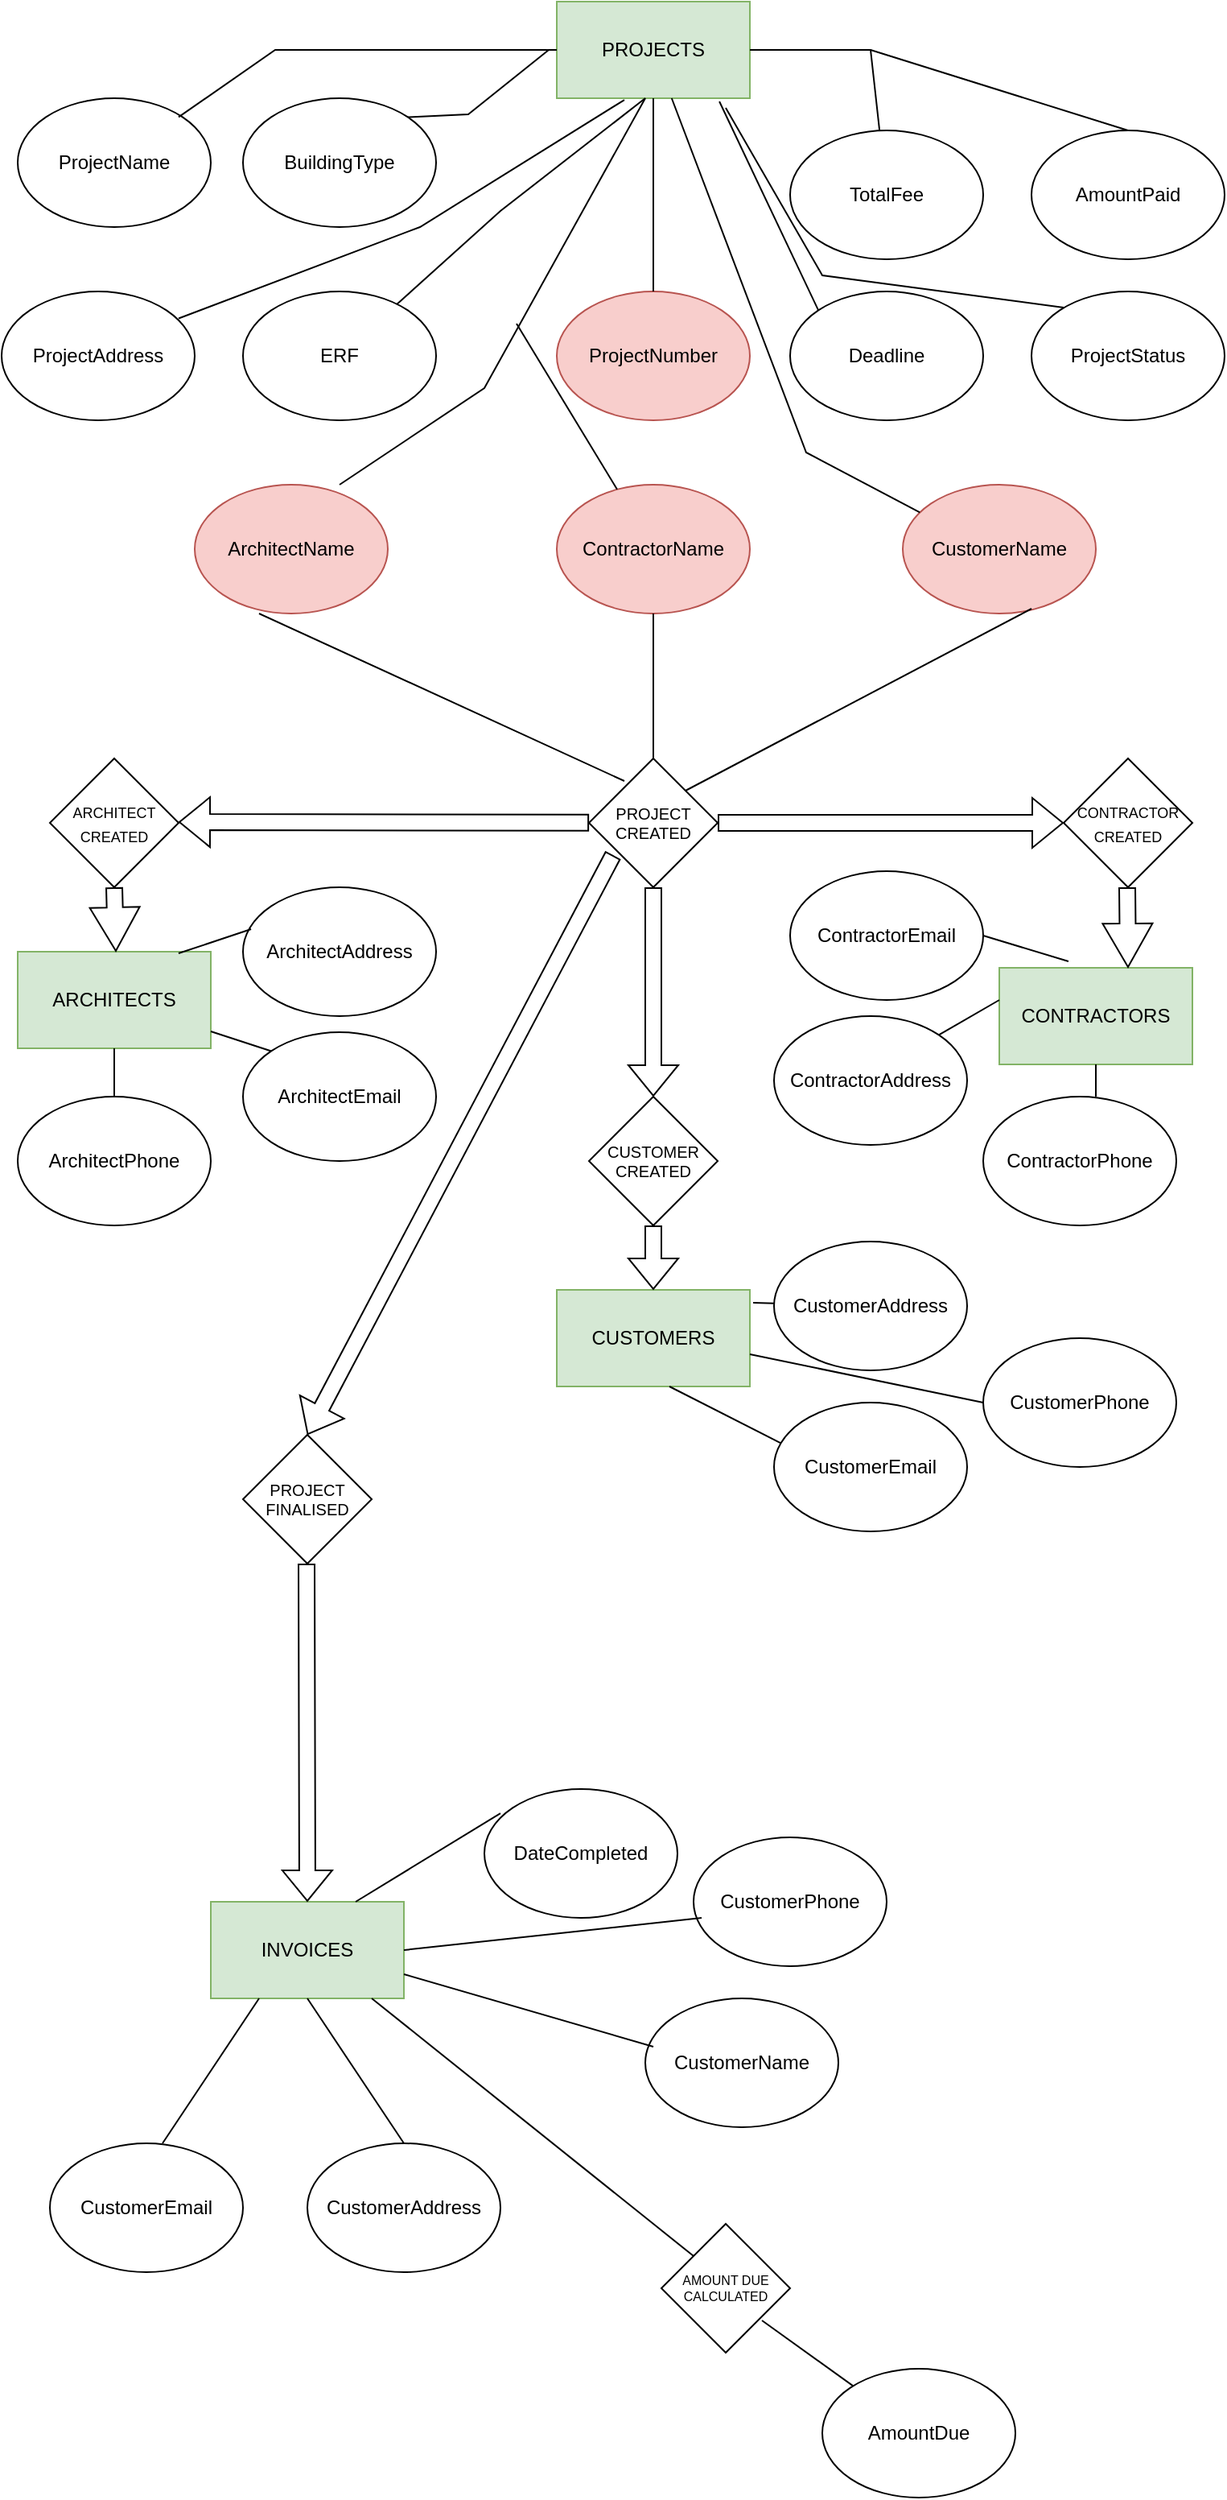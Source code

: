 <mxfile version="15.5.9" type="device"><diagram id="WtKDrTIvGJeNFZKfulib" name="Page-1"><mxGraphModel dx="1422" dy="762" grid="1" gridSize="10" guides="1" tooltips="1" connect="1" arrows="1" fold="1" page="1" pageScale="1" pageWidth="850" pageHeight="1100" math="0" shadow="0"><root><mxCell id="0"/><mxCell id="1" parent="0"/><mxCell id="gWir5QghFlfyEbVjir_T-1" value="PROJECTS" style="rounded=0;whiteSpace=wrap;html=1;fillColor=#d5e8d4;strokeColor=#82b366;" vertex="1" parent="1"><mxGeometry x="365" y="80" width="120" height="60" as="geometry"/></mxCell><mxCell id="gWir5QghFlfyEbVjir_T-2" value="ProjectNumber" style="ellipse;whiteSpace=wrap;html=1;fillColor=#f8cecc;strokeColor=#b85450;" vertex="1" parent="1"><mxGeometry x="365" y="260" width="120" height="80" as="geometry"/></mxCell><mxCell id="gWir5QghFlfyEbVjir_T-3" value="ProjectAddress" style="ellipse;whiteSpace=wrap;html=1;" vertex="1" parent="1"><mxGeometry x="20" y="260" width="120" height="80" as="geometry"/></mxCell><mxCell id="gWir5QghFlfyEbVjir_T-4" value="BuildingType" style="ellipse;whiteSpace=wrap;html=1;" vertex="1" parent="1"><mxGeometry x="170" y="140" width="120" height="80" as="geometry"/></mxCell><mxCell id="gWir5QghFlfyEbVjir_T-5" value="ERF" style="ellipse;whiteSpace=wrap;html=1;" vertex="1" parent="1"><mxGeometry x="170" y="260" width="120" height="80" as="geometry"/></mxCell><mxCell id="gWir5QghFlfyEbVjir_T-6" value="ProjectName" style="ellipse;whiteSpace=wrap;html=1;" vertex="1" parent="1"><mxGeometry x="30" y="140" width="120" height="80" as="geometry"/></mxCell><mxCell id="gWir5QghFlfyEbVjir_T-7" value="Deadline" style="ellipse;whiteSpace=wrap;html=1;" vertex="1" parent="1"><mxGeometry x="510" y="260" width="120" height="80" as="geometry"/></mxCell><mxCell id="gWir5QghFlfyEbVjir_T-9" value="AmountPaid" style="ellipse;whiteSpace=wrap;html=1;" vertex="1" parent="1"><mxGeometry x="660" y="160" width="120" height="80" as="geometry"/></mxCell><mxCell id="gWir5QghFlfyEbVjir_T-10" value="TotalFee" style="ellipse;whiteSpace=wrap;html=1;" vertex="1" parent="1"><mxGeometry x="510" y="160" width="120" height="80" as="geometry"/></mxCell><mxCell id="gWir5QghFlfyEbVjir_T-11" value="ArchitectName" style="ellipse;whiteSpace=wrap;html=1;fillColor=#f8cecc;strokeColor=#b85450;" vertex="1" parent="1"><mxGeometry x="140" y="380" width="120" height="80" as="geometry"/></mxCell><mxCell id="gWir5QghFlfyEbVjir_T-13" value="CustomerName" style="ellipse;whiteSpace=wrap;html=1;fillColor=#f8cecc;strokeColor=#b85450;" vertex="1" parent="1"><mxGeometry x="580" y="380" width="120" height="80" as="geometry"/></mxCell><mxCell id="gWir5QghFlfyEbVjir_T-14" value="PROJECT CREATED" style="rhombus;whiteSpace=wrap;html=1;fontSize=10;" vertex="1" parent="1"><mxGeometry x="385" y="550" width="80" height="80" as="geometry"/></mxCell><mxCell id="gWir5QghFlfyEbVjir_T-15" value="ProjectStatus" style="ellipse;whiteSpace=wrap;html=1;" vertex="1" parent="1"><mxGeometry x="660" y="260" width="120" height="80" as="geometry"/></mxCell><mxCell id="gWir5QghFlfyEbVjir_T-16" value="ARCHITECTS" style="rounded=0;whiteSpace=wrap;html=1;fillColor=#d5e8d4;strokeColor=#82b366;" vertex="1" parent="1"><mxGeometry x="30" y="670" width="120" height="60" as="geometry"/></mxCell><mxCell id="gWir5QghFlfyEbVjir_T-17" value="&lt;font style=&quot;font-size: 9px&quot;&gt;ARCHITECT CREATED&lt;/font&gt;" style="rhombus;whiteSpace=wrap;html=1;" vertex="1" parent="1"><mxGeometry x="50" y="550" width="80" height="80" as="geometry"/></mxCell><mxCell id="gWir5QghFlfyEbVjir_T-18" value="" style="endArrow=none;html=1;rounded=0;fontSize=9;exitX=1;exitY=0;exitDx=0;exitDy=0;" edge="1" parent="1" source="gWir5QghFlfyEbVjir_T-4"><mxGeometry width="50" height="50" relative="1" as="geometry"><mxPoint x="300" y="160" as="sourcePoint"/><mxPoint x="360" y="110" as="targetPoint"/><Array as="points"><mxPoint x="310" y="150"/></Array></mxGeometry></mxCell><mxCell id="gWir5QghFlfyEbVjir_T-19" value="" style="endArrow=none;html=1;rounded=0;fontSize=9;exitX=1;exitY=0;exitDx=0;exitDy=0;entryX=0;entryY=0.5;entryDx=0;entryDy=0;" edge="1" parent="1" target="gWir5QghFlfyEbVjir_T-1"><mxGeometry width="50" height="50" relative="1" as="geometry"><mxPoint x="129.996" y="151.716" as="sourcePoint"/><mxPoint x="217.57" y="110" as="targetPoint"/><Array as="points"><mxPoint x="190" y="110"/></Array></mxGeometry></mxCell><mxCell id="gWir5QghFlfyEbVjir_T-20" value="" style="endArrow=none;html=1;rounded=0;fontSize=9;" edge="1" parent="1" source="gWir5QghFlfyEbVjir_T-5"><mxGeometry width="50" height="50" relative="1" as="geometry"><mxPoint x="209.996" y="261.716" as="sourcePoint"/><mxPoint x="420" y="140" as="targetPoint"/><Array as="points"><mxPoint x="330" y="210"/></Array></mxGeometry></mxCell><mxCell id="gWir5QghFlfyEbVjir_T-21" value="" style="endArrow=none;html=1;rounded=0;fontSize=9;exitX=1;exitY=0;exitDx=0;exitDy=0;entryX=0.35;entryY=1.017;entryDx=0;entryDy=0;entryPerimeter=0;" edge="1" parent="1" target="gWir5QghFlfyEbVjir_T-1"><mxGeometry width="50" height="50" relative="1" as="geometry"><mxPoint x="129.996" y="276.736" as="sourcePoint"/><mxPoint x="357.96" y="160.0" as="targetPoint"/><Array as="points"><mxPoint x="280" y="220"/></Array></mxGeometry></mxCell><mxCell id="gWir5QghFlfyEbVjir_T-23" value="ArchitectPhone" style="ellipse;whiteSpace=wrap;html=1;" vertex="1" parent="1"><mxGeometry x="30" y="760" width="120" height="80" as="geometry"/></mxCell><mxCell id="gWir5QghFlfyEbVjir_T-24" value="ArchitectEmail" style="ellipse;whiteSpace=wrap;html=1;" vertex="1" parent="1"><mxGeometry x="170" y="720" width="120" height="80" as="geometry"/></mxCell><mxCell id="gWir5QghFlfyEbVjir_T-25" value="ArchitectAddress" style="ellipse;whiteSpace=wrap;html=1;" vertex="1" parent="1"><mxGeometry x="170" y="630" width="120" height="80" as="geometry"/></mxCell><mxCell id="gWir5QghFlfyEbVjir_T-28" value="" style="endArrow=none;html=1;rounded=0;fontSize=9;exitX=0.75;exitY=0;exitDx=0;exitDy=0;exitPerimeter=0;" edge="1" parent="1" source="gWir5QghFlfyEbVjir_T-11"><mxGeometry width="50" height="50" relative="1" as="geometry"><mxPoint x="260" y="410" as="sourcePoint"/><mxPoint x="420" y="140" as="targetPoint"/><Array as="points"><mxPoint x="320" y="320"/></Array></mxGeometry></mxCell><mxCell id="gWir5QghFlfyEbVjir_T-12" value="ContractorName" style="ellipse;whiteSpace=wrap;html=1;fillColor=#f8cecc;strokeColor=#b85450;" vertex="1" parent="1"><mxGeometry x="365" y="380" width="120" height="80" as="geometry"/></mxCell><mxCell id="gWir5QghFlfyEbVjir_T-30" value="" style="endArrow=none;html=1;rounded=0;fontSize=9;entryX=1;entryY=0.5;entryDx=0;entryDy=0;" edge="1" parent="1" source="gWir5QghFlfyEbVjir_T-10" target="gWir5QghFlfyEbVjir_T-1"><mxGeometry width="50" height="50" relative="1" as="geometry"><mxPoint x="400" y="300" as="sourcePoint"/><mxPoint x="640" y="120" as="targetPoint"/><Array as="points"><mxPoint x="560" y="110"/></Array></mxGeometry></mxCell><mxCell id="gWir5QghFlfyEbVjir_T-31" value="" style="endArrow=none;html=1;rounded=0;fontSize=9;" edge="1" parent="1"><mxGeometry width="50" height="50" relative="1" as="geometry"><mxPoint x="720" y="160" as="sourcePoint"/><mxPoint x="560" y="110" as="targetPoint"/></mxGeometry></mxCell><mxCell id="gWir5QghFlfyEbVjir_T-32" value="" style="endArrow=none;html=1;rounded=0;fontSize=9;entryX=0;entryY=0;entryDx=0;entryDy=0;exitX=0.842;exitY=1.033;exitDx=0;exitDy=0;exitPerimeter=0;" edge="1" parent="1" source="gWir5QghFlfyEbVjir_T-1" target="gWir5QghFlfyEbVjir_T-7"><mxGeometry width="50" height="50" relative="1" as="geometry"><mxPoint x="470" y="130" as="sourcePoint"/><mxPoint x="540" y="260" as="targetPoint"/></mxGeometry></mxCell><mxCell id="gWir5QghFlfyEbVjir_T-33" value="" style="endArrow=none;html=1;rounded=0;fontSize=9;exitX=0.875;exitY=1.1;exitDx=0;exitDy=0;exitPerimeter=0;" edge="1" parent="1" source="gWir5QghFlfyEbVjir_T-1"><mxGeometry width="50" height="50" relative="1" as="geometry"><mxPoint x="630" y="320" as="sourcePoint"/><mxPoint x="680" y="270" as="targetPoint"/><Array as="points"><mxPoint x="530" y="250"/></Array></mxGeometry></mxCell><mxCell id="gWir5QghFlfyEbVjir_T-34" value="" style="endArrow=none;html=1;rounded=0;fontSize=9;exitX=0.5;exitY=0;exitDx=0;exitDy=0;entryX=0.5;entryY=1;entryDx=0;entryDy=0;" edge="1" parent="1" source="gWir5QghFlfyEbVjir_T-2" target="gWir5QghFlfyEbVjir_T-1"><mxGeometry width="50" height="50" relative="1" as="geometry"><mxPoint x="390" y="190" as="sourcePoint"/><mxPoint x="440" y="140" as="targetPoint"/></mxGeometry></mxCell><mxCell id="gWir5QghFlfyEbVjir_T-35" value="" style="endArrow=none;html=1;rounded=0;fontSize=10;" edge="1" parent="1" source="gWir5QghFlfyEbVjir_T-12"><mxGeometry width="50" height="50" relative="1" as="geometry"><mxPoint x="270" y="370" as="sourcePoint"/><mxPoint x="340" y="280" as="targetPoint"/></mxGeometry></mxCell><mxCell id="gWir5QghFlfyEbVjir_T-36" value="" style="endArrow=none;html=1;rounded=0;fontSize=10;" edge="1" parent="1" target="gWir5QghFlfyEbVjir_T-1"><mxGeometry width="50" height="50" relative="1" as="geometry"><mxPoint x="590.592" y="397.231" as="sourcePoint"/><mxPoint x="520" y="330" as="targetPoint"/><Array as="points"><mxPoint x="520" y="360"/></Array></mxGeometry></mxCell><mxCell id="gWir5QghFlfyEbVjir_T-37" value="&lt;font style=&quot;font-size: 9px&quot;&gt;CONTRACTOR CREATED&lt;/font&gt;" style="rhombus;whiteSpace=wrap;html=1;" vertex="1" parent="1"><mxGeometry x="680" y="550" width="80" height="80" as="geometry"/></mxCell><mxCell id="gWir5QghFlfyEbVjir_T-38" value="CONTRACTORS" style="rounded=0;whiteSpace=wrap;html=1;fillColor=#d5e8d4;strokeColor=#82b366;" vertex="1" parent="1"><mxGeometry x="640" y="680" width="120" height="60" as="geometry"/></mxCell><mxCell id="gWir5QghFlfyEbVjir_T-39" value="ContractorEmail" style="ellipse;whiteSpace=wrap;html=1;" vertex="1" parent="1"><mxGeometry x="510" y="620" width="120" height="80" as="geometry"/></mxCell><mxCell id="gWir5QghFlfyEbVjir_T-40" value="ContractorAddress" style="ellipse;whiteSpace=wrap;html=1;" vertex="1" parent="1"><mxGeometry x="500" y="710" width="120" height="80" as="geometry"/></mxCell><mxCell id="gWir5QghFlfyEbVjir_T-41" value="ContractorPhone" style="ellipse;whiteSpace=wrap;html=1;" vertex="1" parent="1"><mxGeometry x="630" y="760" width="120" height="80" as="geometry"/></mxCell><mxCell id="gWir5QghFlfyEbVjir_T-42" value="CUSTOMERS" style="rounded=0;whiteSpace=wrap;html=1;fillColor=#d5e8d4;strokeColor=#82b366;" vertex="1" parent="1"><mxGeometry x="365" y="880" width="120" height="60" as="geometry"/></mxCell><mxCell id="gWir5QghFlfyEbVjir_T-43" value="CUSTOMER CREATED" style="rhombus;whiteSpace=wrap;html=1;fontSize=10;" vertex="1" parent="1"><mxGeometry x="385" y="760" width="80" height="80" as="geometry"/></mxCell><mxCell id="gWir5QghFlfyEbVjir_T-44" value="" style="shape=flexArrow;endArrow=classic;html=1;rounded=0;fontSize=9;entryX=0.5;entryY=0;entryDx=0;entryDy=0;" edge="1" parent="1" target="gWir5QghFlfyEbVjir_T-43"><mxGeometry width="50" height="50" relative="1" as="geometry"><mxPoint x="425" y="630" as="sourcePoint"/><mxPoint x="425" y="720" as="targetPoint"/></mxGeometry></mxCell><mxCell id="gWir5QghFlfyEbVjir_T-45" value="" style="shape=flexArrow;endArrow=classic;html=1;rounded=0;fontSize=9;entryX=0;entryY=0.5;entryDx=0;entryDy=0;exitX=1;exitY=0.5;exitDx=0;exitDy=0;" edge="1" parent="1" source="gWir5QghFlfyEbVjir_T-14" target="gWir5QghFlfyEbVjir_T-37"><mxGeometry width="50" height="50" relative="1" as="geometry"><mxPoint x="480" y="580" as="sourcePoint"/><mxPoint x="480" y="710" as="targetPoint"/></mxGeometry></mxCell><mxCell id="gWir5QghFlfyEbVjir_T-46" value="" style="shape=flexArrow;endArrow=classic;html=1;rounded=0;fontSize=9;entryX=0;entryY=0.5;entryDx=0;entryDy=0;" edge="1" parent="1" source="gWir5QghFlfyEbVjir_T-14"><mxGeometry width="50" height="50" relative="1" as="geometry"><mxPoint x="380" y="590" as="sourcePoint"/><mxPoint x="130" y="589.5" as="targetPoint"/></mxGeometry></mxCell><mxCell id="gWir5QghFlfyEbVjir_T-47" value="CustomerAddress" style="ellipse;whiteSpace=wrap;html=1;" vertex="1" parent="1"><mxGeometry x="500" y="850" width="120" height="80" as="geometry"/></mxCell><mxCell id="gWir5QghFlfyEbVjir_T-48" value="CustomerPhone" style="ellipse;whiteSpace=wrap;html=1;" vertex="1" parent="1"><mxGeometry x="630" y="910" width="120" height="80" as="geometry"/></mxCell><mxCell id="gWir5QghFlfyEbVjir_T-49" value="CustomerEmail" style="ellipse;whiteSpace=wrap;html=1;" vertex="1" parent="1"><mxGeometry x="500" y="950" width="120" height="80" as="geometry"/></mxCell><mxCell id="gWir5QghFlfyEbVjir_T-51" value="INVOICES" style="rounded=0;whiteSpace=wrap;html=1;fillColor=#d5e8d4;strokeColor=#82b366;" vertex="1" parent="1"><mxGeometry x="150" y="1260" width="120" height="60" as="geometry"/></mxCell><mxCell id="gWir5QghFlfyEbVjir_T-52" value="" style="shape=flexArrow;endArrow=classic;html=1;rounded=0;fontSize=9;" edge="1" parent="1"><mxGeometry width="50" height="50" relative="1" as="geometry"><mxPoint x="400" y="610" as="sourcePoint"/><mxPoint x="210" y="970" as="targetPoint"/></mxGeometry></mxCell><mxCell id="gWir5QghFlfyEbVjir_T-53" value="PROJECT FINALISED" style="rhombus;whiteSpace=wrap;html=1;fontSize=10;" vertex="1" parent="1"><mxGeometry x="170" y="970" width="80" height="80" as="geometry"/></mxCell><mxCell id="gWir5QghFlfyEbVjir_T-54" value="" style="shape=flexArrow;endArrow=classic;html=1;rounded=0;fontSize=9;entryX=0.5;entryY=0;entryDx=0;entryDy=0;" edge="1" parent="1" target="gWir5QghFlfyEbVjir_T-51"><mxGeometry width="50" height="50" relative="1" as="geometry"><mxPoint x="209.5" y="1050" as="sourcePoint"/><mxPoint x="209.5" y="1180" as="targetPoint"/></mxGeometry></mxCell><mxCell id="gWir5QghFlfyEbVjir_T-55" value="CustomerEmail" style="ellipse;whiteSpace=wrap;html=1;" vertex="1" parent="1"><mxGeometry x="50" y="1410" width="120" height="80" as="geometry"/></mxCell><mxCell id="gWir5QghFlfyEbVjir_T-56" value="CustomerPhone" style="ellipse;whiteSpace=wrap;html=1;" vertex="1" parent="1"><mxGeometry x="450" y="1220" width="120" height="80" as="geometry"/></mxCell><mxCell id="gWir5QghFlfyEbVjir_T-57" value="CustomerAddress" style="ellipse;whiteSpace=wrap;html=1;" vertex="1" parent="1"><mxGeometry x="210" y="1410" width="120" height="80" as="geometry"/></mxCell><mxCell id="gWir5QghFlfyEbVjir_T-58" value="AmountDue" style="ellipse;whiteSpace=wrap;html=1;" vertex="1" parent="1"><mxGeometry x="530" y="1550" width="120" height="80" as="geometry"/></mxCell><mxCell id="gWir5QghFlfyEbVjir_T-59" value="DateCompleted" style="ellipse;whiteSpace=wrap;html=1;" vertex="1" parent="1"><mxGeometry x="320" y="1190" width="120" height="80" as="geometry"/></mxCell><mxCell id="gWir5QghFlfyEbVjir_T-60" value="CustomerName" style="ellipse;whiteSpace=wrap;html=1;" vertex="1" parent="1"><mxGeometry x="420" y="1320" width="120" height="80" as="geometry"/></mxCell><mxCell id="gWir5QghFlfyEbVjir_T-62" value="" style="endArrow=none;html=1;rounded=0;fontSize=9;exitX=0.042;exitY=0.325;exitDx=0;exitDy=0;exitPerimeter=0;entryX=0.833;entryY=0.017;entryDx=0;entryDy=0;entryPerimeter=0;" edge="1" parent="1" source="gWir5QghFlfyEbVjir_T-25" target="gWir5QghFlfyEbVjir_T-16"><mxGeometry width="50" height="50" relative="1" as="geometry"><mxPoint x="100" y="680" as="sourcePoint"/><mxPoint x="100" y="640" as="targetPoint"/><Array as="points"/></mxGeometry></mxCell><mxCell id="gWir5QghFlfyEbVjir_T-63" value="" style="endArrow=none;html=1;rounded=0;fontSize=9;exitX=0;exitY=0;exitDx=0;exitDy=0;" edge="1" parent="1" source="gWir5QghFlfyEbVjir_T-24" target="gWir5QghFlfyEbVjir_T-16"><mxGeometry width="50" height="50" relative="1" as="geometry"><mxPoint x="185.04" y="666" as="sourcePoint"/><mxPoint x="120" y="620" as="targetPoint"/><Array as="points"/></mxGeometry></mxCell><mxCell id="gWir5QghFlfyEbVjir_T-64" value="" style="endArrow=none;html=1;rounded=0;fontSize=9;exitX=0.5;exitY=0;exitDx=0;exitDy=0;entryX=0.5;entryY=1;entryDx=0;entryDy=0;" edge="1" parent="1" source="gWir5QghFlfyEbVjir_T-23" target="gWir5QghFlfyEbVjir_T-16"><mxGeometry width="50" height="50" relative="1" as="geometry"><mxPoint x="197.574" y="741.716" as="sourcePoint"/><mxPoint x="160" y="729.503" as="targetPoint"/><Array as="points"/></mxGeometry></mxCell><mxCell id="gWir5QghFlfyEbVjir_T-65" value="" style="endArrow=none;html=1;rounded=0;fontSize=10;exitX=0.033;exitY=0.313;exitDx=0;exitDy=0;exitPerimeter=0;" edge="1" parent="1" source="gWir5QghFlfyEbVjir_T-49"><mxGeometry width="50" height="50" relative="1" as="geometry"><mxPoint x="385" y="990" as="sourcePoint"/><mxPoint x="435" y="940" as="targetPoint"/></mxGeometry></mxCell><mxCell id="gWir5QghFlfyEbVjir_T-66" value="" style="endArrow=none;html=1;rounded=0;fontSize=10;exitX=0;exitY=0.5;exitDx=0;exitDy=0;" edge="1" parent="1" source="gWir5QghFlfyEbVjir_T-48"><mxGeometry width="50" height="50" relative="1" as="geometry"><mxPoint x="553.96" y="955.04" as="sourcePoint"/><mxPoint x="485" y="920" as="targetPoint"/></mxGeometry></mxCell><mxCell id="gWir5QghFlfyEbVjir_T-67" value="" style="endArrow=none;html=1;rounded=0;fontSize=10;entryX=1.017;entryY=0.133;entryDx=0;entryDy=0;entryPerimeter=0;" edge="1" parent="1" source="gWir5QghFlfyEbVjir_T-47" target="gWir5QghFlfyEbVjir_T-42"><mxGeometry width="50" height="50" relative="1" as="geometry"><mxPoint x="400" y="960" as="sourcePoint"/><mxPoint x="450" y="910" as="targetPoint"/></mxGeometry></mxCell><mxCell id="gWir5QghFlfyEbVjir_T-69" value="" style="shape=flexArrow;endArrow=classic;html=1;rounded=0;fontSize=9;" edge="1" parent="1"><mxGeometry width="50" height="50" relative="1" as="geometry"><mxPoint x="425" y="840" as="sourcePoint"/><mxPoint x="425" y="880" as="targetPoint"/></mxGeometry></mxCell><mxCell id="gWir5QghFlfyEbVjir_T-71" value="" style="shape=flexArrow;endArrow=classic;html=1;rounded=0;fontSize=9;width=10;endSize=8.67;" edge="1" parent="1"><mxGeometry width="50" height="50" relative="1" as="geometry"><mxPoint x="719.5" y="630" as="sourcePoint"/><mxPoint x="720" y="680" as="targetPoint"/><Array as="points"/></mxGeometry></mxCell><mxCell id="gWir5QghFlfyEbVjir_T-72" value="" style="shape=flexArrow;endArrow=classic;html=1;rounded=0;fontSize=9;width=10;endSize=8.67;" edge="1" parent="1"><mxGeometry width="50" height="50" relative="1" as="geometry"><mxPoint x="90" y="630" as="sourcePoint"/><mxPoint x="91" y="670" as="targetPoint"/><Array as="points"/></mxGeometry></mxCell><mxCell id="gWir5QghFlfyEbVjir_T-74" value="" style="endArrow=none;html=1;rounded=0;fontSize=10;exitX=0.275;exitY=0.175;exitDx=0;exitDy=0;exitPerimeter=0;" edge="1" parent="1" source="gWir5QghFlfyEbVjir_T-14"><mxGeometry width="50" height="50" relative="1" as="geometry"><mxPoint x="130" y="510" as="sourcePoint"/><mxPoint x="180" y="460" as="targetPoint"/></mxGeometry></mxCell><mxCell id="gWir5QghFlfyEbVjir_T-75" value="" style="endArrow=none;html=1;rounded=0;fontSize=10;exitX=1;exitY=0;exitDx=0;exitDy=0;" edge="1" parent="1" source="gWir5QghFlfyEbVjir_T-14"><mxGeometry width="50" height="50" relative="1" as="geometry"><mxPoint x="577.04" y="550.04" as="sourcePoint"/><mxPoint x="660" y="457" as="targetPoint"/></mxGeometry></mxCell><mxCell id="gWir5QghFlfyEbVjir_T-76" value="" style="endArrow=none;html=1;rounded=0;fontSize=10;" edge="1" parent="1"><mxGeometry width="50" height="50" relative="1" as="geometry"><mxPoint x="425" y="550" as="sourcePoint"/><mxPoint x="425" y="460" as="targetPoint"/><Array as="points"><mxPoint x="425" y="520"/><mxPoint x="425" y="490"/></Array></mxGeometry></mxCell><mxCell id="gWir5QghFlfyEbVjir_T-77" value="" style="endArrow=none;html=1;rounded=0;fontSize=10;entryX=0.358;entryY=-0.067;entryDx=0;entryDy=0;entryPerimeter=0;" edge="1" parent="1" target="gWir5QghFlfyEbVjir_T-38"><mxGeometry width="50" height="50" relative="1" as="geometry"><mxPoint x="630" y="660" as="sourcePoint"/><mxPoint x="680" y="610" as="targetPoint"/></mxGeometry></mxCell><mxCell id="gWir5QghFlfyEbVjir_T-78" value="" style="endArrow=none;html=1;rounded=0;fontSize=10;" edge="1" parent="1"><mxGeometry width="50" height="50" relative="1" as="geometry"><mxPoint x="700" y="760" as="sourcePoint"/><mxPoint x="700" y="740" as="targetPoint"/></mxGeometry></mxCell><mxCell id="gWir5QghFlfyEbVjir_T-79" value="" style="endArrow=none;html=1;rounded=0;fontSize=10;exitX=1;exitY=0;exitDx=0;exitDy=0;" edge="1" parent="1" source="gWir5QghFlfyEbVjir_T-40"><mxGeometry width="50" height="50" relative="1" as="geometry"><mxPoint x="590" y="750" as="sourcePoint"/><mxPoint x="640" y="700" as="targetPoint"/></mxGeometry></mxCell><mxCell id="gWir5QghFlfyEbVjir_T-80" value="" style="endArrow=none;html=1;rounded=0;fontSize=10;exitX=0.033;exitY=0.313;exitDx=0;exitDy=0;exitPerimeter=0;entryX=0.75;entryY=0;entryDx=0;entryDy=0;" edge="1" parent="1" target="gWir5QghFlfyEbVjir_T-51"><mxGeometry width="50" height="50" relative="1" as="geometry"><mxPoint x="330" y="1205.04" as="sourcePoint"/><mxPoint x="261.04" y="1170" as="targetPoint"/></mxGeometry></mxCell><mxCell id="gWir5QghFlfyEbVjir_T-81" value="" style="endArrow=none;html=1;rounded=0;fontSize=10;exitX=0.033;exitY=0.313;exitDx=0;exitDy=0;exitPerimeter=0;entryX=1;entryY=0.5;entryDx=0;entryDy=0;" edge="1" parent="1" target="gWir5QghFlfyEbVjir_T-51"><mxGeometry width="50" height="50" relative="1" as="geometry"><mxPoint x="455" y="1270" as="sourcePoint"/><mxPoint x="365" y="1324.96" as="targetPoint"/></mxGeometry></mxCell><mxCell id="gWir5QghFlfyEbVjir_T-82" value="" style="endArrow=none;html=1;rounded=0;fontSize=10;exitX=0.033;exitY=0.313;exitDx=0;exitDy=0;exitPerimeter=0;entryX=1;entryY=0.75;entryDx=0;entryDy=0;" edge="1" parent="1" target="gWir5QghFlfyEbVjir_T-51"><mxGeometry width="50" height="50" relative="1" as="geometry"><mxPoint x="425" y="1350" as="sourcePoint"/><mxPoint x="240" y="1370" as="targetPoint"/></mxGeometry></mxCell><mxCell id="gWir5QghFlfyEbVjir_T-83" value="" style="endArrow=none;html=1;rounded=0;fontSize=10;entryX=1;entryY=0.75;entryDx=0;entryDy=0;" edge="1" parent="1"><mxGeometry width="50" height="50" relative="1" as="geometry"><mxPoint x="450" y="1480" as="sourcePoint"/><mxPoint x="250" y="1320" as="targetPoint"/></mxGeometry></mxCell><mxCell id="gWir5QghFlfyEbVjir_T-84" value="AMOUNT DUE CALCULATED" style="rhombus;whiteSpace=wrap;html=1;fontSize=8;" vertex="1" parent="1"><mxGeometry x="430" y="1460" width="80" height="80" as="geometry"/></mxCell><mxCell id="gWir5QghFlfyEbVjir_T-85" value="" style="endArrow=none;html=1;rounded=0;fontSize=10;entryX=1;entryY=0.75;entryDx=0;entryDy=0;" edge="1" parent="1" source="gWir5QghFlfyEbVjir_T-58"><mxGeometry width="50" height="50" relative="1" as="geometry"><mxPoint x="647.5" y="1565" as="sourcePoint"/><mxPoint x="492.5" y="1520" as="targetPoint"/></mxGeometry></mxCell><mxCell id="gWir5QghFlfyEbVjir_T-86" value="" style="endArrow=none;html=1;rounded=0;fontSize=10;exitX=0.033;exitY=0.313;exitDx=0;exitDy=0;exitPerimeter=0;entryX=0.5;entryY=1;entryDx=0;entryDy=0;" edge="1" parent="1" target="gWir5QghFlfyEbVjir_T-51"><mxGeometry width="50" height="50" relative="1" as="geometry"><mxPoint x="270" y="1410" as="sourcePoint"/><mxPoint x="115" y="1365" as="targetPoint"/></mxGeometry></mxCell><mxCell id="gWir5QghFlfyEbVjir_T-87" value="" style="endArrow=none;html=1;rounded=0;fontSize=10;exitX=0.033;exitY=0.313;exitDx=0;exitDy=0;exitPerimeter=0;entryX=0.25;entryY=1;entryDx=0;entryDy=0;" edge="1" parent="1" target="gWir5QghFlfyEbVjir_T-51"><mxGeometry width="50" height="50" relative="1" as="geometry"><mxPoint x="120" y="1410" as="sourcePoint"/><mxPoint x="60" y="1320" as="targetPoint"/></mxGeometry></mxCell></root></mxGraphModel></diagram></mxfile>